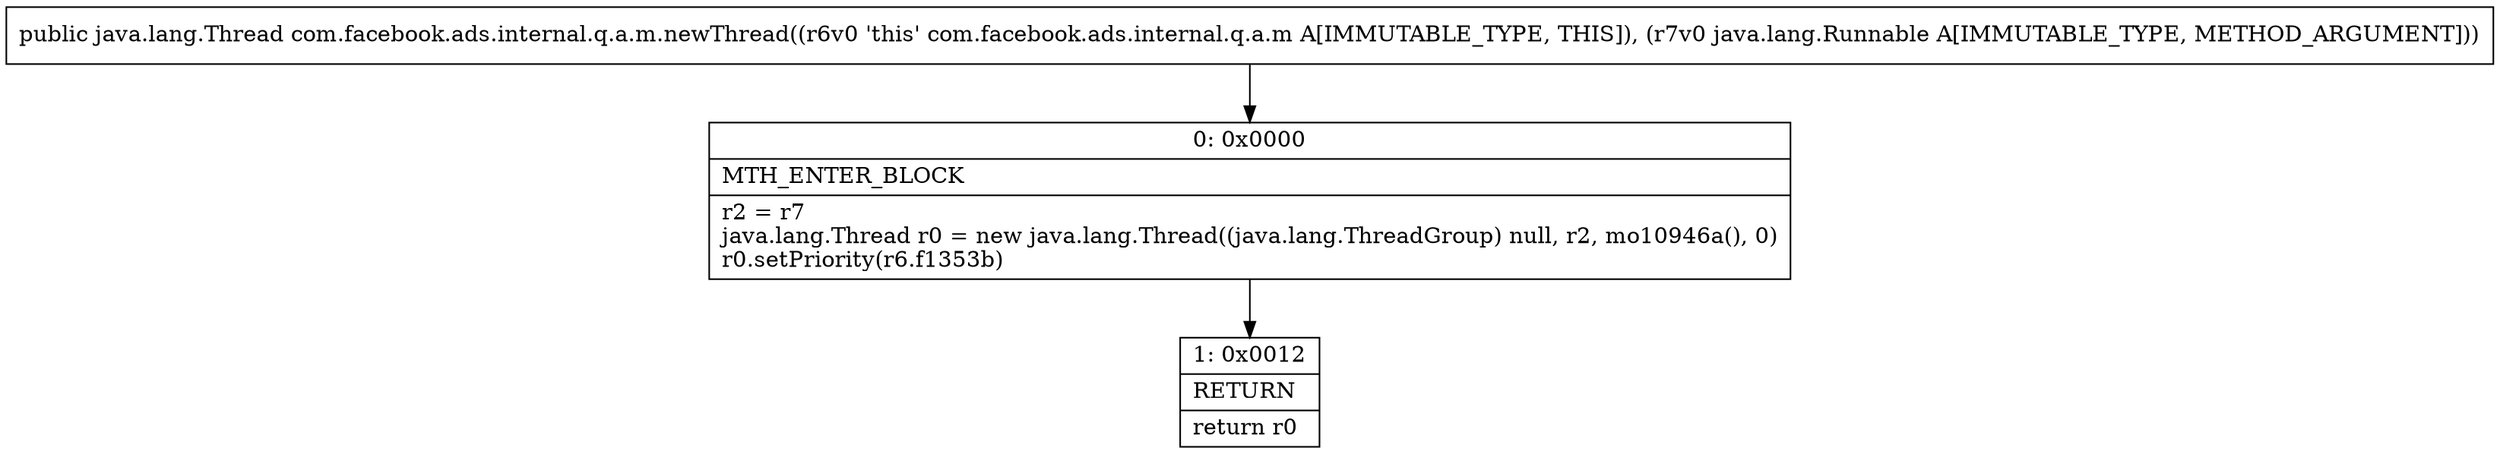 digraph "CFG forcom.facebook.ads.internal.q.a.m.newThread(Ljava\/lang\/Runnable;)Ljava\/lang\/Thread;" {
Node_0 [shape=record,label="{0\:\ 0x0000|MTH_ENTER_BLOCK\l|r2 = r7\ljava.lang.Thread r0 = new java.lang.Thread((java.lang.ThreadGroup) null, r2, mo10946a(), 0)\lr0.setPriority(r6.f1353b)\l}"];
Node_1 [shape=record,label="{1\:\ 0x0012|RETURN\l|return r0\l}"];
MethodNode[shape=record,label="{public java.lang.Thread com.facebook.ads.internal.q.a.m.newThread((r6v0 'this' com.facebook.ads.internal.q.a.m A[IMMUTABLE_TYPE, THIS]), (r7v0 java.lang.Runnable A[IMMUTABLE_TYPE, METHOD_ARGUMENT])) }"];
MethodNode -> Node_0;
Node_0 -> Node_1;
}

